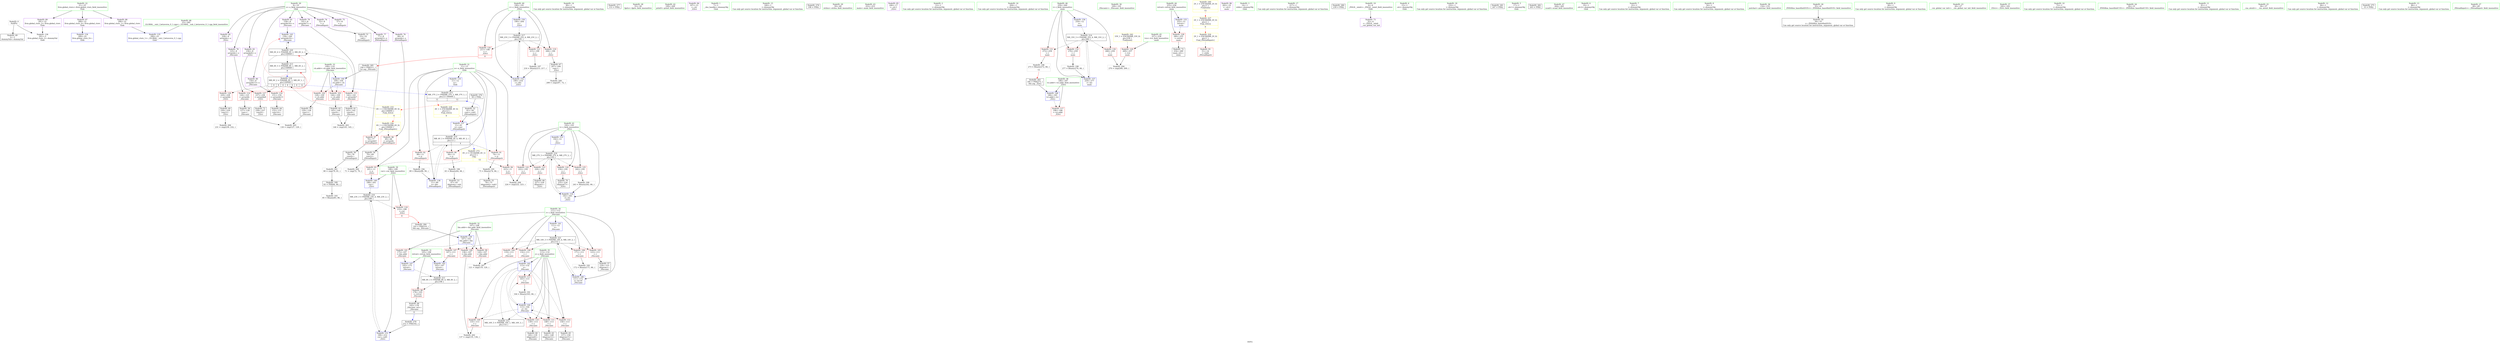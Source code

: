 digraph "SVFG" {
	label="SVFG";

	Node0x558302f02830 [shape=record,color=grey,label="{NodeID: 0\nNullPtr}"];
	Node0x558302f02830 -> Node0x558302f1cfe0[style=solid];
	Node0x558302f02830 -> Node0x558302f22810[style=solid];
	Node0x558302f1c7a0 [shape=record,color=red,label="{NodeID: 97\n78\<--77\n\<--arrayidx5\n_Z9readInputv\n}"];
	Node0x558302f1c7a0 -> Node0x558302f1d5f0[style=solid];
	Node0x558302f19f00 [shape=record,color=green,label="{NodeID: 14\n90\<--1\n\<--dummyObj\nCan only get source location for instruction, argument, global var or function.}"];
	Node0x558302f42b80 [shape=record,color=black,label="{NodeID: 277\n153 = PHI()\n}"];
	Node0x558302f1fac0 [shape=record,color=grey,label="{NodeID: 194\n89 = Binary(88, 90, )\n}"];
	Node0x558302f1fac0 -> Node0x558302f229e0[style=solid];
	Node0x558302f1c2e0 [shape=record,color=red,label="{NodeID: 111\n148\<--113\n\<--j\n_Z4scanic\n}"];
	Node0x558302f1c2e0 -> Node0x558302f1dba0[style=solid];
	Node0x558302f1ad00 [shape=record,color=green,label="{NodeID: 28\n55\<--56\nfgets\<--fgets_field_insensitive\n}"];
	Node0x558302f285e0 [shape=record,color=grey,label="{NodeID: 208\n224 = cmp(222, 223, )\n}"];
	Node0x558302f21ec0 [shape=record,color=red,label="{NodeID: 125\n242\<--192\n\<--i\n_Z2tci\n}"];
	Node0x558302f21ec0 -> Node0x558302f20240[style=solid];
	Node0x558302f1b950 [shape=record,color=green,label="{NodeID: 42\n199\<--200\nprintf\<--printf_field_insensitive\n}"];
	Node0x558302f22ab0 [shape=record,color=blue,label="{NodeID: 139\n107\<--103\nlim.addr\<--lim\n_Z4scanic\n}"];
	Node0x558302f22ab0 -> Node0x558302f1c940[style=dashed];
	Node0x558302f22ab0 -> Node0x558302f1ca10[style=dashed];
	Node0x558302f22ab0 -> Node0x558302f1cae0[style=dashed];
	Node0x558302f1d5f0 [shape=record,color=black,label="{NodeID: 56\n79\<--78\nconv6\<--\n_Z9readInputv\n}"];
	Node0x558302f1d5f0 -> Node0x558302f20540[style=solid];
	Node0x558302f23610 [shape=record,color=blue,label="{NodeID: 153\n192\<--12\ni\<--\n_Z2tci\n}"];
	Node0x558302f23610 -> Node0x558302f31d10[style=dashed];
	Node0x558302f1e150 [shape=record,color=black,label="{NodeID: 70\n235\<--234\nidxprom7\<--\n_Z2tci\n}"];
	Node0x558302f1ecb0 [shape=record,color=purple,label="{NodeID: 84\n197\<--15\n\<--.str\n_Z2tci\n}"];
	Node0x558302f18f90 [shape=record,color=green,label="{NodeID: 1\n7\<--1\n__dso_handle\<--dummyObj\nGlob }"];
	Node0x558302f1c870 [shape=record,color=red,label="{NodeID: 98\n178\<--105\n\<--retval\n_Z4scanic\n}"];
	Node0x558302f1c870 -> Node0x558302f1de10[style=solid];
	Node0x558302f1a000 [shape=record,color=green,label="{NodeID: 15\n160\<--1\n\<--dummyObj\nCan only get source location for instruction, argument, global var or function.}"];
	Node0x558302f42c50 [shape=record,color=black,label="{NodeID: 278\n198 = PHI()\n}"];
	Node0x558302f1fc40 [shape=record,color=grey,label="{NodeID: 195\n75 = Binary(74, 66, )\n}"];
	Node0x558302f1fc40 -> Node0x558302f1d520[style=solid];
	Node0x558302f1c3b0 [shape=record,color=red,label="{NodeID: 112\n156\<--113\n\<--j\n_Z4scanic\n}"];
	Node0x558302f1c3b0 -> Node0x558302f1dd40[style=solid];
	Node0x558302f1ae00 [shape=record,color=green,label="{NodeID: 29\n59\<--60\nstrlen\<--strlen_field_insensitive\n}"];
	Node0x558302f28760 [shape=record,color=grey,label="{NodeID: 209\n208 = cmp(207, 72, )\n}"];
	Node0x558302f21f90 [shape=record,color=red,label="{NodeID: 126\n229\<--228\n\<--arrayidx\n_Z2tci\n}"];
	Node0x558302f21f90 -> Node0x558302f1e080[style=solid];
	Node0x558302f1ba50 [shape=record,color=green,label="{NodeID: 43\n252\<--253\nmain\<--main_field_insensitive\n}"];
	Node0x558302f22b80 [shape=record,color=blue,label="{NodeID: 140\n109\<--104\nch.addr\<--ch\n_Z4scanic\n}"];
	Node0x558302f22b80 -> Node0x558302f1cbb0[style=dashed];
	Node0x558302f22b80 -> Node0x558302f1cc80[style=dashed];
	Node0x558302f1d6c0 [shape=record,color=black,label="{NodeID: 57\n124\<--123\nidxprom\<--\n_Z4scanic\n}"];
	Node0x558302f236e0 [shape=record,color=blue,label="{NodeID: 154\n192\<--243\ni\<--inc\n_Z2tci\n}"];
	Node0x558302f236e0 -> Node0x558302f31d10[style=dashed];
	Node0x558302f1e220 [shape=record,color=black,label="{NodeID: 71\n238\<--237\nconv9\<--\n_Z2tci\n}"];
	Node0x558302f1ed80 [shape=record,color=purple,label="{NodeID: 85\n246\<--17\n\<--.str.1\n_Z2tci\n}"];
	Node0x558302f19020 [shape=record,color=green,label="{NodeID: 2\n12\<--1\n\<--dummyObj\nCan only get source location for instruction, argument, global var or function.}"];
	Node0x558302f1c940 [shape=record,color=red,label="{NodeID: 99\n120\<--107\n\<--lim.addr\n_Z4scanic\n}"];
	Node0x558302f1c940 -> Node0x558302f28460[style=solid];
	Node0x558302f1a100 [shape=record,color=green,label="{NodeID: 16\n204\<--1\n\<--dummyObj\nCan only get source location for instruction, argument, global var or function.}"];
	Node0x558302f42d20 [shape=record,color=black,label="{NodeID: 279\n212 = PHI(102, )\n}"];
	Node0x558302f42d20 -> Node0x558302f23470[style=solid];
	Node0x558302f1fdc0 [shape=record,color=grey,label="{NodeID: 196\n273 = Binary(272, 66, )\n|{<s0>12}}"];
	Node0x558302f1fdc0:s0 -> Node0x558302f43180[style=solid,color=red];
	Node0x558302f1c480 [shape=record,color=red,label="{NodeID: 113\n163\<--113\n\<--j\n_Z4scanic\n}"];
	Node0x558302f1c480 -> Node0x558302f25c50[style=solid];
	Node0x558302f1af00 [shape=record,color=green,label="{NodeID: 30\n100\<--101\n_Z4scanic\<--_Z4scanic_field_insensitive\n}"];
	Node0x558302f2efe0 [shape=record,color=black,label="{NodeID: 210\nMR_4V_3 = PHI(MR_4V_4, MR_4V_2, )\npts\{13 \}\n|{|<s4>6}}"];
	Node0x558302f2efe0 -> Node0x558302f1f220[style=dashed];
	Node0x558302f2efe0 -> Node0x558302f1f2f0[style=dashed];
	Node0x558302f2efe0 -> Node0x558302f1f3c0[style=dashed];
	Node0x558302f2efe0 -> Node0x558302f229e0[style=dashed];
	Node0x558302f2efe0:s4 -> Node0x558302f38000[style=dashed,color=blue];
	Node0x558302f22060 [shape=record,color=red,label="{NodeID: 127\n237\<--236\n\<--arrayidx8\n_Z2tci\n}"];
	Node0x558302f22060 -> Node0x558302f1e220[style=solid];
	Node0x558302f1bb50 [shape=record,color=green,label="{NodeID: 44\n255\<--256\nretval\<--retval_field_insensitive\nmain\n}"];
	Node0x558302f1bb50 -> Node0x558302f22130[style=solid];
	Node0x558302f1bb50 -> Node0x558302f237b0[style=solid];
	Node0x558302f33610 [shape=record,color=yellow,style=double,label="{NodeID: 224\n2V_1 = ENCHI(MR_2V_0)\npts\{1 \}\nFun[_Z9readInputv]}"];
	Node0x558302f33610 -> Node0x558302f1f630[style=dashed];
	Node0x558302f22c50 [shape=record,color=blue,label="{NodeID: 141\n111\<--12\ni\<--\n_Z4scanic\n}"];
	Node0x558302f22c50 -> Node0x558302f32710[style=dashed];
	Node0x558302f1d790 [shape=record,color=black,label="{NodeID: 58\n127\<--126\nconv\<--\n_Z4scanic\n}"];
	Node0x558302f1d790 -> Node0x558302f28160[style=solid];
	Node0x558302f237b0 [shape=record,color=blue,label="{NodeID: 155\n255\<--12\nretval\<--\nmain\n}"];
	Node0x558302f237b0 -> Node0x558302f22130[style=dashed];
	Node0x558302f1e2f0 [shape=record,color=black,label="{NodeID: 72\n254\<--280\nmain_ret\<--\nmain\n}"];
	Node0x558302f1ee50 [shape=record,color=purple,label="{NodeID: 86\n262\<--19\n\<--.str.2\nmain\n}"];
	Node0x558302f190b0 [shape=record,color=green,label="{NodeID: 3\n14\<--1\nstdin\<--dummyObj\nGlob }"];
	Node0x558302f1ca10 [shape=record,color=red,label="{NodeID: 100\n136\<--107\n\<--lim.addr\n_Z4scanic\n}"];
	Node0x558302f1ca10 -> Node0x558302f27d20[style=solid];
	Node0x558302f1a200 [shape=record,color=green,label="{NodeID: 17\n217\<--1\n\<--dummyObj\nCan only get source location for instruction, argument, global var or function.}"];
	Node0x558302f42f10 [shape=record,color=black,label="{NodeID: 280\n239 = PHI()\n}"];
	Node0x558302f1ff40 [shape=record,color=grey,label="{NodeID: 197\n216 = Binary(215, 217, )\n}"];
	Node0x558302f1ff40 -> Node0x558302f23540[style=solid];
	Node0x558302f1c550 [shape=record,color=red,label="{NodeID: 114\n126\<--125\n\<--arrayidx\n_Z4scanic\n}"];
	Node0x558302f1c550 -> Node0x558302f1d790[style=solid];
	Node0x558302f1b000 [shape=record,color=green,label="{NodeID: 31\n105\<--106\nretval\<--retval_field_insensitive\n_Z4scanic\n}"];
	Node0x558302f1b000 -> Node0x558302f1c870[style=solid];
	Node0x558302f1b000 -> Node0x558302f22f90[style=solid];
	Node0x558302f1b000 -> Node0x558302f23130[style=solid];
	Node0x558302f2f4e0 [shape=record,color=black,label="{NodeID: 211\nMR_8V_3 = PHI(MR_8V_4, MR_8V_2, )\npts\{106 \}\n}"];
	Node0x558302f2f4e0 -> Node0x558302f1c870[style=dashed];
	Node0x558302f22130 [shape=record,color=red,label="{NodeID: 128\n280\<--255\n\<--retval\nmain\n}"];
	Node0x558302f22130 -> Node0x558302f1e2f0[style=solid];
	Node0x558302f1bc20 [shape=record,color=green,label="{NodeID: 45\n257\<--258\ntcn\<--tcn_field_insensitive\nmain\n}"];
	Node0x558302f1bc20 -> Node0x558302f22200[style=solid];
	Node0x558302f22d20 [shape=record,color=blue,label="{NodeID: 142\n113\<--132\nj\<--\n_Z4scanic\n}"];
	Node0x558302f22d20 -> Node0x558302f1c140[style=dashed];
	Node0x558302f22d20 -> Node0x558302f1c210[style=dashed];
	Node0x558302f22d20 -> Node0x558302f1c2e0[style=dashed];
	Node0x558302f22d20 -> Node0x558302f1c3b0[style=dashed];
	Node0x558302f22d20 -> Node0x558302f1c480[style=dashed];
	Node0x558302f22d20 -> Node0x558302f22ec0[style=dashed];
	Node0x558302f22d20 -> Node0x558302f2f9e0[style=dashed];
	Node0x558302f1d860 [shape=record,color=black,label="{NodeID: 59\n129\<--128\nconv1\<--\n_Z4scanic\n}"];
	Node0x558302f1d860 -> Node0x558302f28160[style=solid];
	Node0x558302f23880 [shape=record,color=blue,label="{NodeID: 156\n259\<--12\ni\<--\nmain\n}"];
	Node0x558302f23880 -> Node0x558302f303e0[style=dashed];
	Node0x558302f1e3c0 [shape=record,color=purple,label="{NodeID: 73\n32\<--4\n\<--_ZStL8__ioinit\n__cxx_global_var_init\n}"];
	Node0x558302f1ef20 [shape=record,color=purple,label="{NodeID: 87\n289\<--21\nllvm.global_ctors_0\<--llvm.global_ctors\nGlob }"];
	Node0x558302f1ef20 -> Node0x558302f22610[style=solid];
	Node0x558302f19140 [shape=record,color=green,label="{NodeID: 4\n15\<--1\n.str\<--dummyObj\nGlob }"];
	Node0x558302f1cae0 [shape=record,color=red,label="{NodeID: 101\n175\<--107\n\<--lim.addr\n_Z4scanic\n}"];
	Node0x558302f1cae0 -> Node0x558302f23130[style=solid];
	Node0x558302f1a300 [shape=record,color=green,label="{NodeID: 18\n232\<--1\n\<--dummyObj\nCan only get source location for instruction, argument, global var or function.}"];
	Node0x558302f42fe0 [shape=record,color=black,label="{NodeID: 281\n247 = PHI()\n}"];
	Node0x558302f200c0 [shape=record,color=grey,label="{NodeID: 198\n277 = Binary(276, 66, )\n}"];
	Node0x558302f200c0 -> Node0x558302f23950[style=solid];
	Node0x558302f21720 [shape=record,color=red,label="{NodeID: 115\n142\<--141\n\<--arrayidx7\n_Z4scanic\n}"];
	Node0x558302f21720 -> Node0x558302f1da00[style=solid];
	Node0x558302f1b0d0 [shape=record,color=green,label="{NodeID: 32\n107\<--108\nlim.addr\<--lim.addr_field_insensitive\n_Z4scanic\n}"];
	Node0x558302f1b0d0 -> Node0x558302f1c940[style=solid];
	Node0x558302f1b0d0 -> Node0x558302f1ca10[style=solid];
	Node0x558302f1b0d0 -> Node0x558302f1cae0[style=solid];
	Node0x558302f1b0d0 -> Node0x558302f22ab0[style=solid];
	Node0x558302f2f9e0 [shape=record,color=black,label="{NodeID: 212\nMR_16V_5 = PHI(MR_16V_1, MR_16V_3, )\npts\{114 \}\n}"];
	Node0x558302f22200 [shape=record,color=red,label="{NodeID: 129\n269\<--257\n\<--tcn\nmain\n}"];
	Node0x558302f22200 -> Node0x558302f27fe0[style=solid];
	Node0x558302f1bcf0 [shape=record,color=green,label="{NodeID: 46\n259\<--260\ni\<--i_field_insensitive\nmain\n}"];
	Node0x558302f1bcf0 -> Node0x558302f222d0[style=solid];
	Node0x558302f1bcf0 -> Node0x558302f223a0[style=solid];
	Node0x558302f1bcf0 -> Node0x558302f22470[style=solid];
	Node0x558302f1bcf0 -> Node0x558302f23880[style=solid];
	Node0x558302f1bcf0 -> Node0x558302f23950[style=solid];
	Node0x558302f34210 [shape=record,color=yellow,style=double,label="{NodeID: 226\n6V_1 = ENCHI(MR_6V_0)\npts\{100000 \}\nFun[_Z9readInputv]}"];
	Node0x558302f34210 -> Node0x558302f1c6d0[style=dashed];
	Node0x558302f34210 -> Node0x558302f1c7a0[style=dashed];
	Node0x558302f22df0 [shape=record,color=blue,label="{NodeID: 143\n158\<--160\narrayidx16\<--\n_Z4scanic\n}"];
	Node0x558302f22df0 -> Node0x558302f32210[style=dashed];
	Node0x558302f1d930 [shape=record,color=black,label="{NodeID: 60\n140\<--139\nidxprom6\<--\n_Z4scanic\n}"];
	Node0x558302f356c0 [shape=record,color=yellow,style=double,label="{NodeID: 240\n2V_1 = ENCHI(MR_2V_0)\npts\{1 \}\nFun[main]|{<s0>12}}"];
	Node0x558302f356c0:s0 -> Node0x558302f342f0[style=dashed,color=red];
	Node0x558302f23950 [shape=record,color=blue,label="{NodeID: 157\n259\<--277\ni\<--inc\nmain\n}"];
	Node0x558302f23950 -> Node0x558302f303e0[style=dashed];
	Node0x558302f1e490 [shape=record,color=purple,label="{NodeID: 74\n52\<--8\n\<--s\n_Z9readInputv\n}"];
	Node0x558302f1e490 -> Node0x558302f1d1e0[style=solid];
	Node0x558302f1f020 [shape=record,color=purple,label="{NodeID: 88\n290\<--21\nllvm.global_ctors_1\<--llvm.global_ctors\nGlob }"];
	Node0x558302f1f020 -> Node0x558302f22710[style=solid];
	Node0x558302f19980 [shape=record,color=green,label="{NodeID: 5\n17\<--1\n.str.1\<--dummyObj\nGlob }"];
	Node0x558302f1cbb0 [shape=record,color=red,label="{NodeID: 102\n128\<--109\n\<--ch.addr\n_Z4scanic\n}"];
	Node0x558302f1cbb0 -> Node0x558302f1d860[style=solid];
	Node0x558302f1a400 [shape=record,color=green,label="{NodeID: 19\n4\<--6\n_ZStL8__ioinit\<--_ZStL8__ioinit_field_insensitive\nGlob }"];
	Node0x558302f1a400 -> Node0x558302f1e3c0[style=solid];
	Node0x558302f430b0 [shape=record,color=black,label="{NodeID: 282\n263 = PHI()\n}"];
	Node0x558302f20240 [shape=record,color=grey,label="{NodeID: 199\n243 = Binary(242, 66, )\n}"];
	Node0x558302f20240 -> Node0x558302f236e0[style=solid];
	Node0x558302f217b0 [shape=record,color=red,label="{NodeID: 116\n151\<--150\n\<--arrayidx13\n_Z4scanic\n}"];
	Node0x558302f217b0 -> Node0x558302f1dc70[style=solid];
	Node0x558302f1b1a0 [shape=record,color=green,label="{NodeID: 33\n109\<--110\nch.addr\<--ch.addr_field_insensitive\n_Z4scanic\n}"];
	Node0x558302f1b1a0 -> Node0x558302f1cbb0[style=solid];
	Node0x558302f1b1a0 -> Node0x558302f1cc80[style=solid];
	Node0x558302f1b1a0 -> Node0x558302f22b80[style=solid];
	Node0x558302f2fee0 [shape=record,color=black,label="{NodeID: 213\nMR_6V_5 = PHI(MR_6V_1, MR_6V_2, )\npts\{100000 \}\n|{<s0>8}}"];
	Node0x558302f2fee0:s0 -> Node0x558302f31810[style=dashed,color=blue];
	Node0x558302f222d0 [shape=record,color=red,label="{NodeID: 130\n268\<--259\n\<--i\nmain\n}"];
	Node0x558302f222d0 -> Node0x558302f27fe0[style=solid];
	Node0x558302f1bdc0 [shape=record,color=green,label="{NodeID: 47\n264\<--265\nscanf\<--scanf_field_insensitive\n}"];
	Node0x558302f342f0 [shape=record,color=yellow,style=double,label="{NodeID: 227\n2V_1 = ENCHI(MR_2V_0)\npts\{1 \}\nFun[_Z2tci]|{<s0>6}}"];
	Node0x558302f342f0:s0 -> Node0x558302f33610[style=dashed,color=red];
	Node0x558302f22ec0 [shape=record,color=blue,label="{NodeID: 144\n113\<--164\nj\<--inc\n_Z4scanic\n}"];
	Node0x558302f22ec0 -> Node0x558302f1c140[style=dashed];
	Node0x558302f22ec0 -> Node0x558302f1c210[style=dashed];
	Node0x558302f22ec0 -> Node0x558302f1c2e0[style=dashed];
	Node0x558302f22ec0 -> Node0x558302f1c3b0[style=dashed];
	Node0x558302f22ec0 -> Node0x558302f1c480[style=dashed];
	Node0x558302f22ec0 -> Node0x558302f22ec0[style=dashed];
	Node0x558302f22ec0 -> Node0x558302f2f9e0[style=dashed];
	Node0x558302f1da00 [shape=record,color=black,label="{NodeID: 61\n143\<--142\nconv8\<--\n_Z4scanic\n}"];
	Node0x558302f1da00 -> Node0x558302f27e60[style=solid];
	Node0x558302f1e560 [shape=record,color=purple,label="{NodeID: 75\n57\<--8\n\<--s\n_Z9readInputv\n}"];
	Node0x558302f1f120 [shape=record,color=purple,label="{NodeID: 89\n291\<--21\nllvm.global_ctors_2\<--llvm.global_ctors\nGlob }"];
	Node0x558302f1f120 -> Node0x558302f22810[style=solid];
	Node0x558302f19a10 [shape=record,color=green,label="{NodeID: 6\n19\<--1\n.str.2\<--dummyObj\nGlob }"];
	Node0x558302f1cc80 [shape=record,color=red,label="{NodeID: 103\n144\<--109\n\<--ch.addr\n_Z4scanic\n}"];
	Node0x558302f1cc80 -> Node0x558302f1dad0[style=solid];
	Node0x558302f1a500 [shape=record,color=green,label="{NodeID: 20\n8\<--10\ns\<--s_field_insensitive\nGlob }"];
	Node0x558302f1a500 -> Node0x558302f1e490[style=solid];
	Node0x558302f1a500 -> Node0x558302f1e560[style=solid];
	Node0x558302f1a500 -> Node0x558302f1e630[style=solid];
	Node0x558302f1a500 -> Node0x558302f1e700[style=solid];
	Node0x558302f1a500 -> Node0x558302f1e7d0[style=solid];
	Node0x558302f1a500 -> Node0x558302f1e8a0[style=solid];
	Node0x558302f1a500 -> Node0x558302f1e970[style=solid];
	Node0x558302f1a500 -> Node0x558302f1ea40[style=solid];
	Node0x558302f1a500 -> Node0x558302f1eb10[style=solid];
	Node0x558302f1a500 -> Node0x558302f1ebe0[style=solid];
	Node0x558302f43180 [shape=record,color=black,label="{NodeID: 283\n185 = PHI(273, )\n0th arg _Z2tci }"];
	Node0x558302f43180 -> Node0x558302f23200[style=solid];
	Node0x558302f203c0 [shape=record,color=grey,label="{NodeID: 200\n71 = cmp(72, 70, )\n}"];
	Node0x558302f21840 [shape=record,color=red,label="{NodeID: 117\n196\<--186\n\<--tci.addr\n_Z2tci\n}"];
	Node0x558302f1b270 [shape=record,color=green,label="{NodeID: 34\n111\<--112\ni\<--i_field_insensitive\n_Z4scanic\n}"];
	Node0x558302f1b270 -> Node0x558302f1cd50[style=solid];
	Node0x558302f1b270 -> Node0x558302f1ce20[style=solid];
	Node0x558302f1b270 -> Node0x558302f1bed0[style=solid];
	Node0x558302f1b270 -> Node0x558302f1bfa0[style=solid];
	Node0x558302f1b270 -> Node0x558302f1c070[style=solid];
	Node0x558302f1b270 -> Node0x558302f22c50[style=solid];
	Node0x558302f1b270 -> Node0x558302f23060[style=solid];
	Node0x558302f303e0 [shape=record,color=black,label="{NodeID: 214\nMR_35V_3 = PHI(MR_35V_4, MR_35V_2, )\npts\{260 \}\n}"];
	Node0x558302f303e0 -> Node0x558302f222d0[style=dashed];
	Node0x558302f303e0 -> Node0x558302f223a0[style=dashed];
	Node0x558302f303e0 -> Node0x558302f22470[style=dashed];
	Node0x558302f303e0 -> Node0x558302f23950[style=dashed];
	Node0x558302f223a0 [shape=record,color=red,label="{NodeID: 131\n272\<--259\n\<--i\nmain\n}"];
	Node0x558302f223a0 -> Node0x558302f1fdc0[style=solid];
	Node0x558302f1cee0 [shape=record,color=green,label="{NodeID: 48\n23\<--285\n_GLOBAL__sub_I_betaveros_0_1.cpp\<--_GLOBAL__sub_I_betaveros_0_1.cpp_field_insensitive\n}"];
	Node0x558302f1cee0 -> Node0x558302f22710[style=solid];
	Node0x558302f34400 [shape=record,color=yellow,style=double,label="{NodeID: 228\n4V_1 = ENCHI(MR_4V_0)\npts\{13 \}\nFun[_Z2tci]|{<s0>6}}"];
	Node0x558302f34400:s0 -> Node0x558302f22910[style=dashed,color=red];
	Node0x558302f22f90 [shape=record,color=blue,label="{NodeID: 145\n105\<--167\nretval\<--\n_Z4scanic\n}"];
	Node0x558302f22f90 -> Node0x558302f2f4e0[style=dashed];
	Node0x558302f1dad0 [shape=record,color=black,label="{NodeID: 62\n145\<--144\nconv9\<--\n_Z4scanic\n}"];
	Node0x558302f1dad0 -> Node0x558302f27e60[style=solid];
	Node0x558302f358b0 [shape=record,color=yellow,style=double,label="{NodeID: 242\n33V_1 = ENCHI(MR_33V_0)\npts\{258 \}\nFun[main]}"];
	Node0x558302f358b0 -> Node0x558302f22200[style=dashed];
	Node0x558302f1e630 [shape=record,color=purple,label="{NodeID: 76\n68\<--8\narrayidx\<--s\n_Z9readInputv\n}"];
	Node0x558302f1e630 -> Node0x558302f1c6d0[style=solid];
	Node0x558302f1f220 [shape=record,color=red,label="{NodeID: 90\n64\<--11\n\<--n\n_Z9readInputv\n}"];
	Node0x558302f1f220 -> Node0x558302f25ad0[style=solid];
	Node0x558302f19aa0 [shape=record,color=green,label="{NodeID: 7\n22\<--1\n\<--dummyObj\nCan only get source location for instruction, argument, global var or function.}"];
	Node0x558302f1cd50 [shape=record,color=red,label="{NodeID: 104\n119\<--111\n\<--i\n_Z4scanic\n}"];
	Node0x558302f1cd50 -> Node0x558302f28460[style=solid];
	Node0x558302f1a600 [shape=record,color=green,label="{NodeID: 21\n11\<--13\nn\<--n_field_insensitive\nGlob }"];
	Node0x558302f1a600 -> Node0x558302f1f220[style=solid];
	Node0x558302f1a600 -> Node0x558302f1f2f0[style=solid];
	Node0x558302f1a600 -> Node0x558302f1f3c0[style=solid];
	Node0x558302f1a600 -> Node0x558302f1f490[style=solid];
	Node0x558302f1a600 -> Node0x558302f1f560[style=solid];
	Node0x558302f1a600 -> Node0x558302f22540[style=solid];
	Node0x558302f1a600 -> Node0x558302f22910[style=solid];
	Node0x558302f1a600 -> Node0x558302f229e0[style=solid];
	Node0x558302f43310 [shape=record,color=black,label="{NodeID: 284\n103 = PHI(210, )\n0th arg _Z4scanic }"];
	Node0x558302f43310 -> Node0x558302f22ab0[style=solid];
	Node0x558302f20540 [shape=record,color=grey,label="{NodeID: 201\n80 = cmp(79, 81, )\n}"];
	Node0x558302f20540 -> Node0x558302cb19c0[style=solid];
	Node0x558302f21910 [shape=record,color=red,label="{NodeID: 118\n210\<--188\n\<--cur\n_Z2tci\n|{<s0>8}}"];
	Node0x558302f21910:s0 -> Node0x558302f43310[style=solid,color=red];
	Node0x558302f1b340 [shape=record,color=green,label="{NodeID: 35\n113\<--114\nj\<--j_field_insensitive\n_Z4scanic\n}"];
	Node0x558302f1b340 -> Node0x558302f1c140[style=solid];
	Node0x558302f1b340 -> Node0x558302f1c210[style=solid];
	Node0x558302f1b340 -> Node0x558302f1c2e0[style=solid];
	Node0x558302f1b340 -> Node0x558302f1c3b0[style=solid];
	Node0x558302f1b340 -> Node0x558302f1c480[style=solid];
	Node0x558302f1b340 -> Node0x558302f22d20[style=solid];
	Node0x558302f1b340 -> Node0x558302f22ec0[style=solid];
	Node0x558302f308e0 [shape=record,color=black,label="{NodeID: 215\nMR_37V_2 = PHI(MR_37V_3, MR_37V_1, )\npts\{13 100000 \}\n|{<s0>12|<s1>12}}"];
	Node0x558302f308e0:s0 -> Node0x558302f34400[style=dashed,color=red];
	Node0x558302f308e0:s1 -> Node0x558302f34860[style=dashed,color=red];
	Node0x558302f22470 [shape=record,color=red,label="{NodeID: 132\n276\<--259\n\<--i\nmain\n}"];
	Node0x558302f22470 -> Node0x558302f200c0[style=solid];
	Node0x558302f1cfe0 [shape=record,color=black,label="{NodeID: 49\n2\<--3\ndummyVal\<--dummyVal\n}"];
	Node0x558302f23060 [shape=record,color=blue,label="{NodeID: 146\n111\<--172\ni\<--inc19\n_Z4scanic\n}"];
	Node0x558302f23060 -> Node0x558302f32710[style=dashed];
	Node0x558302f1dba0 [shape=record,color=black,label="{NodeID: 63\n149\<--148\nidxprom12\<--\n_Z4scanic\n}"];
	Node0x558302f1e700 [shape=record,color=purple,label="{NodeID: 77\n77\<--8\narrayidx5\<--s\n_Z9readInputv\n}"];
	Node0x558302f1e700 -> Node0x558302f1c7a0[style=solid];
	Node0x558302f1f2f0 [shape=record,color=red,label="{NodeID: 91\n74\<--11\n\<--n\n_Z9readInputv\n}"];
	Node0x558302f1f2f0 -> Node0x558302f1fc40[style=solid];
	Node0x558302f19b30 [shape=record,color=green,label="{NodeID: 8\n54\<--1\n\<--dummyObj\nCan only get source location for instruction, argument, global var or function.}"];
	Node0x558302f1ce20 [shape=record,color=red,label="{NodeID: 105\n123\<--111\n\<--i\n_Z4scanic\n}"];
	Node0x558302f1ce20 -> Node0x558302f1d6c0[style=solid];
	Node0x558302f1a700 [shape=record,color=green,label="{NodeID: 22\n21\<--25\nllvm.global_ctors\<--llvm.global_ctors_field_insensitive\nGlob }"];
	Node0x558302f1a700 -> Node0x558302f1ef20[style=solid];
	Node0x558302f1a700 -> Node0x558302f1f020[style=solid];
	Node0x558302f1a700 -> Node0x558302f1f120[style=solid];
	Node0x558302f43450 [shape=record,color=black,label="{NodeID: 285\n104 = PHI(211, )\n1st arg _Z4scanic }"];
	Node0x558302f43450 -> Node0x558302f22b80[style=solid];
	Node0x558302f27d20 [shape=record,color=grey,label="{NodeID: 202\n137 = cmp(135, 136, )\n}"];
	Node0x558302f219e0 [shape=record,color=red,label="{NodeID: 119\n206\<--190\n\<--c\n_Z2tci\n}"];
	Node0x558302f219e0 -> Node0x558302f1dee0[style=solid];
	Node0x558302f1b410 [shape=record,color=green,label="{NodeID: 36\n154\<--155\nputchar\<--putchar_field_insensitive\n}"];
	Node0x558302f30e10 [shape=record,color=black,label="{NodeID: 216\nMR_23V_3 = PHI(MR_23V_4, MR_23V_2, )\npts\{189 \}\n}"];
	Node0x558302f30e10 -> Node0x558302f21910[style=dashed];
	Node0x558302f30e10 -> Node0x558302f23470[style=dashed];
	Node0x558302f22540 [shape=record,color=blue,label="{NodeID: 133\n11\<--12\nn\<--\nGlob }"];
	Node0x558302f22540 -> Node0x558302f308e0[style=dashed];
	Node0x558302f1d0e0 [shape=record,color=black,label="{NodeID: 50\n34\<--35\n\<--_ZNSt8ios_base4InitD1Ev\nCan only get source location for instruction, argument, global var or function.}"];
	Node0x558302f23130 [shape=record,color=blue,label="{NodeID: 147\n105\<--175\nretval\<--\n_Z4scanic\n}"];
	Node0x558302f23130 -> Node0x558302f2f4e0[style=dashed];
	Node0x558302f1dc70 [shape=record,color=black,label="{NodeID: 64\n152\<--151\nconv14\<--\n_Z4scanic\n}"];
	Node0x558302f1e7d0 [shape=record,color=purple,label="{NodeID: 78\n125\<--8\narrayidx\<--s\n_Z4scanic\n}"];
	Node0x558302f1e7d0 -> Node0x558302f1c550[style=solid];
	Node0x558302f1f3c0 [shape=record,color=red,label="{NodeID: 92\n88\<--11\n\<--n\n_Z9readInputv\n}"];
	Node0x558302f1f3c0 -> Node0x558302f1fac0[style=solid];
	Node0x558302f19bc0 [shape=record,color=green,label="{NodeID: 9\n66\<--1\n\<--dummyObj\nCan only get source location for instruction, argument, global var or function.}"];
	Node0x558302f38000 [shape=record,color=yellow,style=double,label="{NodeID: 272\n4V_2 = CSCHI(MR_4V_1)\npts\{13 \}\nCS[]|{|<s2>12}}"];
	Node0x558302f38000 -> Node0x558302f1f490[style=dashed];
	Node0x558302f38000 -> Node0x558302f1f560[style=dashed];
	Node0x558302f38000:s2 -> Node0x558302f308e0[style=dashed,color=blue];
	Node0x558302cb19c0 [shape=record,color=black,label="{NodeID: 189\n83 = PHI(84, 80, )\n}"];
	Node0x558302cb19c0 -> Node0x558302f1f940[style=solid];
	Node0x558302f1bed0 [shape=record,color=red,label="{NodeID: 106\n132\<--111\n\<--i\n_Z4scanic\n}"];
	Node0x558302f1bed0 -> Node0x558302f22d20[style=solid];
	Node0x558302f1a800 [shape=record,color=green,label="{NodeID: 23\n26\<--27\n__cxx_global_var_init\<--__cxx_global_var_init_field_insensitive\n}"];
	Node0x558302f27e60 [shape=record,color=grey,label="{NodeID: 203\n146 = cmp(143, 145, )\n}"];
	Node0x558302f21ab0 [shape=record,color=red,label="{NodeID: 120\n211\<--190\n\<--c\n_Z2tci\n|{<s0>8}}"];
	Node0x558302f21ab0:s0 -> Node0x558302f43450[style=solid,color=red];
	Node0x558302f1b510 [shape=record,color=green,label="{NodeID: 37\n182\<--183\n_Z2tci\<--_Z2tci_field_insensitive\n}"];
	Node0x558302f31310 [shape=record,color=black,label="{NodeID: 217\nMR_25V_3 = PHI(MR_25V_4, MR_25V_2, )\npts\{191 \}\n}"];
	Node0x558302f31310 -> Node0x558302f219e0[style=dashed];
	Node0x558302f31310 -> Node0x558302f21ab0[style=dashed];
	Node0x558302f31310 -> Node0x558302f21b80[style=dashed];
	Node0x558302f31310 -> Node0x558302f23540[style=dashed];
	Node0x558302f22610 [shape=record,color=blue,label="{NodeID: 134\n289\<--22\nllvm.global_ctors_0\<--\nGlob }"];
	Node0x558302f1d1e0 [shape=record,color=black,label="{NodeID: 51\n53\<--52\ncall\<--\n_Z9readInputv\n}"];
	Node0x558302f23200 [shape=record,color=blue,label="{NodeID: 148\n186\<--185\ntci.addr\<--tci\n_Z2tci\n}"];
	Node0x558302f23200 -> Node0x558302f21840[style=dashed];
	Node0x558302f1dd40 [shape=record,color=black,label="{NodeID: 65\n157\<--156\nidxprom15\<--\n_Z4scanic\n}"];
	Node0x558302f1e8a0 [shape=record,color=purple,label="{NodeID: 79\n141\<--8\narrayidx7\<--s\n_Z4scanic\n}"];
	Node0x558302f1e8a0 -> Node0x558302f21720[style=solid];
	Node0x558302f1f490 [shape=record,color=red,label="{NodeID: 93\n201\<--11\n\<--n\n_Z2tci\n}"];
	Node0x558302f1f490 -> Node0x558302f232d0[style=solid];
	Node0x558302f19c50 [shape=record,color=green,label="{NodeID: 10\n72\<--1\n\<--dummyObj\nCan only get source location for instruction, argument, global var or function.}"];
	Node0x558302f25ad0 [shape=record,color=grey,label="{NodeID: 190\n65 = Binary(64, 66, )\n}"];
	Node0x558302f25ad0 -> Node0x558302f1d380[style=solid];
	Node0x558302f1bfa0 [shape=record,color=red,label="{NodeID: 107\n167\<--111\n\<--i\n_Z4scanic\n}"];
	Node0x558302f1bfa0 -> Node0x558302f22f90[style=solid];
	Node0x558302f1a900 [shape=record,color=green,label="{NodeID: 24\n30\<--31\n_ZNSt8ios_base4InitC1Ev\<--_ZNSt8ios_base4InitC1Ev_field_insensitive\n}"];
	Node0x558302f27fe0 [shape=record,color=grey,label="{NodeID: 204\n270 = cmp(268, 269, )\n}"];
	Node0x558302f21b80 [shape=record,color=red,label="{NodeID: 121\n215\<--190\n\<--c\n_Z2tci\n}"];
	Node0x558302f21b80 -> Node0x558302f1ff40[style=solid];
	Node0x558302f1b610 [shape=record,color=green,label="{NodeID: 38\n186\<--187\ntci.addr\<--tci.addr_field_insensitive\n_Z2tci\n}"];
	Node0x558302f1b610 -> Node0x558302f21840[style=solid];
	Node0x558302f1b610 -> Node0x558302f23200[style=solid];
	Node0x558302f31810 [shape=record,color=black,label="{NodeID: 218\nMR_6V_2 = PHI(MR_6V_3, MR_6V_1, )\npts\{100000 \}\n|{|<s2>8|<s3>8|<s4>8|<s5>8|<s6>8|<s7>8|<s8>12}}"];
	Node0x558302f31810 -> Node0x558302f21f90[style=dashed];
	Node0x558302f31810 -> Node0x558302f22060[style=dashed];
	Node0x558302f31810:s2 -> Node0x558302f1c550[style=dashed,color=red];
	Node0x558302f31810:s3 -> Node0x558302f21720[style=dashed,color=red];
	Node0x558302f31810:s4 -> Node0x558302f217b0[style=dashed,color=red];
	Node0x558302f31810:s5 -> Node0x558302f22df0[style=dashed,color=red];
	Node0x558302f31810:s6 -> Node0x558302f2fee0[style=dashed,color=red];
	Node0x558302f31810:s7 -> Node0x558302f32210[style=dashed,color=red];
	Node0x558302f31810:s8 -> Node0x558302f308e0[style=dashed,color=blue];
	Node0x558302f22710 [shape=record,color=blue,label="{NodeID: 135\n290\<--23\nllvm.global_ctors_1\<--_GLOBAL__sub_I_betaveros_0_1.cpp\nGlob }"];
	Node0x558302f1d2b0 [shape=record,color=black,label="{NodeID: 52\n61\<--58\nconv\<--call1\n_Z9readInputv\n}"];
	Node0x558302f1d2b0 -> Node0x558302f22910[style=solid];
	Node0x558302f232d0 [shape=record,color=blue,label="{NodeID: 149\n188\<--201\ncur\<--\n_Z2tci\n}"];
	Node0x558302f232d0 -> Node0x558302f30e10[style=dashed];
	Node0x558302f1de10 [shape=record,color=black,label="{NodeID: 66\n102\<--178\n_Z4scanic_ret\<--\n_Z4scanic\n|{<s0>8}}"];
	Node0x558302f1de10:s0 -> Node0x558302f42d20[style=solid,color=blue];
	Node0x558302f1e970 [shape=record,color=purple,label="{NodeID: 80\n150\<--8\narrayidx13\<--s\n_Z4scanic\n}"];
	Node0x558302f1e970 -> Node0x558302f217b0[style=solid];
	Node0x558302f1f560 [shape=record,color=red,label="{NodeID: 94\n223\<--11\n\<--n\n_Z2tci\n}"];
	Node0x558302f1f560 -> Node0x558302f285e0[style=solid];
	Node0x558302f19ce0 [shape=record,color=green,label="{NodeID: 11\n81\<--1\n\<--dummyObj\nCan only get source location for instruction, argument, global var or function.}"];
	Node0x558302f25c50 [shape=record,color=grey,label="{NodeID: 191\n164 = Binary(163, 66, )\n}"];
	Node0x558302f25c50 -> Node0x558302f22ec0[style=solid];
	Node0x558302f1c070 [shape=record,color=red,label="{NodeID: 108\n171\<--111\n\<--i\n_Z4scanic\n}"];
	Node0x558302f1c070 -> Node0x558302f1f7c0[style=solid];
	Node0x558302f1aa00 [shape=record,color=green,label="{NodeID: 25\n36\<--37\n__cxa_atexit\<--__cxa_atexit_field_insensitive\n}"];
	Node0x558302f28160 [shape=record,color=grey,label="{NodeID: 205\n130 = cmp(127, 129, )\n}"];
	Node0x558302f21c50 [shape=record,color=red,label="{NodeID: 122\n222\<--192\n\<--i\n_Z2tci\n}"];
	Node0x558302f21c50 -> Node0x558302f285e0[style=solid];
	Node0x558302f1b6e0 [shape=record,color=green,label="{NodeID: 39\n188\<--189\ncur\<--cur_field_insensitive\n_Z2tci\n}"];
	Node0x558302f1b6e0 -> Node0x558302f21910[style=solid];
	Node0x558302f1b6e0 -> Node0x558302f232d0[style=solid];
	Node0x558302f1b6e0 -> Node0x558302f23470[style=solid];
	Node0x558302f31d10 [shape=record,color=black,label="{NodeID: 219\nMR_27V_3 = PHI(MR_27V_4, MR_27V_2, )\npts\{193 \}\n}"];
	Node0x558302f31d10 -> Node0x558302f21c50[style=dashed];
	Node0x558302f31d10 -> Node0x558302f21d20[style=dashed];
	Node0x558302f31d10 -> Node0x558302f21df0[style=dashed];
	Node0x558302f31d10 -> Node0x558302f21ec0[style=dashed];
	Node0x558302f31d10 -> Node0x558302f236e0[style=dashed];
	Node0x558302f22810 [shape=record,color=blue, style = dotted,label="{NodeID: 136\n291\<--3\nllvm.global_ctors_2\<--dummyVal\nGlob }"];
	Node0x558302f1d380 [shape=record,color=black,label="{NodeID: 53\n67\<--65\nidxprom\<--sub\n_Z9readInputv\n}"];
	Node0x558302f34860 [shape=record,color=yellow,style=double,label="{NodeID: 233\n6V_1 = ENCHI(MR_6V_0)\npts\{100000 \}\nFun[_Z2tci]|{|<s1>6}}"];
	Node0x558302f34860 -> Node0x558302f31810[style=dashed];
	Node0x558302f34860:s1 -> Node0x558302f34210[style=dashed,color=red];
	Node0x558302f233a0 [shape=record,color=blue,label="{NodeID: 150\n190\<--204\nc\<--\n_Z2tci\n}"];
	Node0x558302f233a0 -> Node0x558302f31310[style=dashed];
	Node0x558302f1dee0 [shape=record,color=black,label="{NodeID: 67\n207\<--206\nconv\<--\n_Z2tci\n}"];
	Node0x558302f1dee0 -> Node0x558302f28760[style=solid];
	Node0x558302f1ea40 [shape=record,color=purple,label="{NodeID: 81\n158\<--8\narrayidx16\<--s\n_Z4scanic\n}"];
	Node0x558302f1ea40 -> Node0x558302f22df0[style=solid];
	Node0x558302f1f630 [shape=record,color=red,label="{NodeID: 95\n51\<--14\n\<--stdin\n_Z9readInputv\n}"];
	Node0x558302f19d70 [shape=record,color=green,label="{NodeID: 12\n84\<--1\n\<--dummyObj\nCan only get source location for instruction, argument, global var or function.}"];
	Node0x558302f42920 [shape=record,color=black,label="{NodeID: 275\n33 = PHI()\n}"];
	Node0x558302f1f7c0 [shape=record,color=grey,label="{NodeID: 192\n172 = Binary(171, 66, )\n}"];
	Node0x558302f1f7c0 -> Node0x558302f23060[style=solid];
	Node0x558302f1c140 [shape=record,color=red,label="{NodeID: 109\n135\<--113\n\<--j\n_Z4scanic\n}"];
	Node0x558302f1c140 -> Node0x558302f27d20[style=solid];
	Node0x558302f1ab00 [shape=record,color=green,label="{NodeID: 26\n35\<--41\n_ZNSt8ios_base4InitD1Ev\<--_ZNSt8ios_base4InitD1Ev_field_insensitive\n}"];
	Node0x558302f1ab00 -> Node0x558302f1d0e0[style=solid];
	Node0x558302f282e0 [shape=record,color=grey,label="{NodeID: 206\n231 = cmp(230, 232, )\n}"];
	Node0x558302f21d20 [shape=record,color=red,label="{NodeID: 123\n226\<--192\n\<--i\n_Z2tci\n}"];
	Node0x558302f21d20 -> Node0x558302f1dfb0[style=solid];
	Node0x558302f1b7b0 [shape=record,color=green,label="{NodeID: 40\n190\<--191\nc\<--c_field_insensitive\n_Z2tci\n}"];
	Node0x558302f1b7b0 -> Node0x558302f219e0[style=solid];
	Node0x558302f1b7b0 -> Node0x558302f21ab0[style=solid];
	Node0x558302f1b7b0 -> Node0x558302f21b80[style=solid];
	Node0x558302f1b7b0 -> Node0x558302f233a0[style=solid];
	Node0x558302f1b7b0 -> Node0x558302f23540[style=solid];
	Node0x558302f32210 [shape=record,color=black,label="{NodeID: 220\nMR_6V_4 = PHI(MR_6V_3, MR_6V_2, )\npts\{100000 \}\n}"];
	Node0x558302f32210 -> Node0x558302f21720[style=dashed];
	Node0x558302f32210 -> Node0x558302f217b0[style=dashed];
	Node0x558302f32210 -> Node0x558302f22df0[style=dashed];
	Node0x558302f32210 -> Node0x558302f2fee0[style=dashed];
	Node0x558302f32210 -> Node0x558302f32210[style=dashed];
	Node0x558302f22910 [shape=record,color=blue,label="{NodeID: 137\n11\<--61\nn\<--conv\n_Z9readInputv\n}"];
	Node0x558302f22910 -> Node0x558302f2efe0[style=dashed];
	Node0x558302f1d450 [shape=record,color=black,label="{NodeID: 54\n70\<--69\nconv2\<--\n_Z9readInputv\n}"];
	Node0x558302f1d450 -> Node0x558302f203c0[style=solid];
	Node0x558302f23470 [shape=record,color=blue,label="{NodeID: 151\n188\<--212\ncur\<--call1\n_Z2tci\n}"];
	Node0x558302f23470 -> Node0x558302f30e10[style=dashed];
	Node0x558302f1dfb0 [shape=record,color=black,label="{NodeID: 68\n227\<--226\nidxprom\<--\n_Z2tci\n}"];
	Node0x558302f1eb10 [shape=record,color=purple,label="{NodeID: 82\n228\<--8\narrayidx\<--s\n_Z2tci\n}"];
	Node0x558302f1eb10 -> Node0x558302f21f90[style=solid];
	Node0x558302f1c6d0 [shape=record,color=red,label="{NodeID: 96\n69\<--68\n\<--arrayidx\n_Z9readInputv\n}"];
	Node0x558302f1c6d0 -> Node0x558302f1d450[style=solid];
	Node0x558302f19e00 [shape=record,color=green,label="{NodeID: 13\n86\<--1\n\<--dummyObj\nCan only get source location for instruction, argument, global var or function.}"];
	Node0x558302f42a20 [shape=record,color=black,label="{NodeID: 276\n58 = PHI()\n}"];
	Node0x558302f42a20 -> Node0x558302f1d2b0[style=solid];
	Node0x558302f1f940 [shape=record,color=grey,label="{NodeID: 193\n85 = Binary(83, 86, )\n}"];
	Node0x558302f1c210 [shape=record,color=red,label="{NodeID: 110\n139\<--113\n\<--j\n_Z4scanic\n}"];
	Node0x558302f1c210 -> Node0x558302f1d930[style=solid];
	Node0x558302f1ac00 [shape=record,color=green,label="{NodeID: 27\n48\<--49\n_Z9readInputv\<--_Z9readInputv_field_insensitive\n}"];
	Node0x558302f28460 [shape=record,color=grey,label="{NodeID: 207\n121 = cmp(119, 120, )\n}"];
	Node0x558302f21df0 [shape=record,color=red,label="{NodeID: 124\n234\<--192\n\<--i\n_Z2tci\n}"];
	Node0x558302f21df0 -> Node0x558302f1e150[style=solid];
	Node0x558302f1b880 [shape=record,color=green,label="{NodeID: 41\n192\<--193\ni\<--i_field_insensitive\n_Z2tci\n}"];
	Node0x558302f1b880 -> Node0x558302f21c50[style=solid];
	Node0x558302f1b880 -> Node0x558302f21d20[style=solid];
	Node0x558302f1b880 -> Node0x558302f21df0[style=solid];
	Node0x558302f1b880 -> Node0x558302f21ec0[style=solid];
	Node0x558302f1b880 -> Node0x558302f23610[style=solid];
	Node0x558302f1b880 -> Node0x558302f236e0[style=solid];
	Node0x558302f32710 [shape=record,color=black,label="{NodeID: 221\nMR_14V_3 = PHI(MR_14V_4, MR_14V_2, )\npts\{112 \}\n}"];
	Node0x558302f32710 -> Node0x558302f1cd50[style=dashed];
	Node0x558302f32710 -> Node0x558302f1ce20[style=dashed];
	Node0x558302f32710 -> Node0x558302f1bed0[style=dashed];
	Node0x558302f32710 -> Node0x558302f1bfa0[style=dashed];
	Node0x558302f32710 -> Node0x558302f1c070[style=dashed];
	Node0x558302f32710 -> Node0x558302f23060[style=dashed];
	Node0x558302f229e0 [shape=record,color=blue,label="{NodeID: 138\n11\<--89\nn\<--dec\n_Z9readInputv\n}"];
	Node0x558302f229e0 -> Node0x558302f2efe0[style=dashed];
	Node0x558302f1d520 [shape=record,color=black,label="{NodeID: 55\n76\<--75\nidxprom4\<--sub3\n_Z9readInputv\n}"];
	Node0x558302f23540 [shape=record,color=blue,label="{NodeID: 152\n190\<--216\nc\<--dec\n_Z2tci\n}"];
	Node0x558302f23540 -> Node0x558302f31310[style=dashed];
	Node0x558302f1e080 [shape=record,color=black,label="{NodeID: 69\n230\<--229\nconv5\<--\n_Z2tci\n}"];
	Node0x558302f1e080 -> Node0x558302f282e0[style=solid];
	Node0x558302f1ebe0 [shape=record,color=purple,label="{NodeID: 83\n236\<--8\narrayidx8\<--s\n_Z2tci\n}"];
	Node0x558302f1ebe0 -> Node0x558302f22060[style=solid];
}
